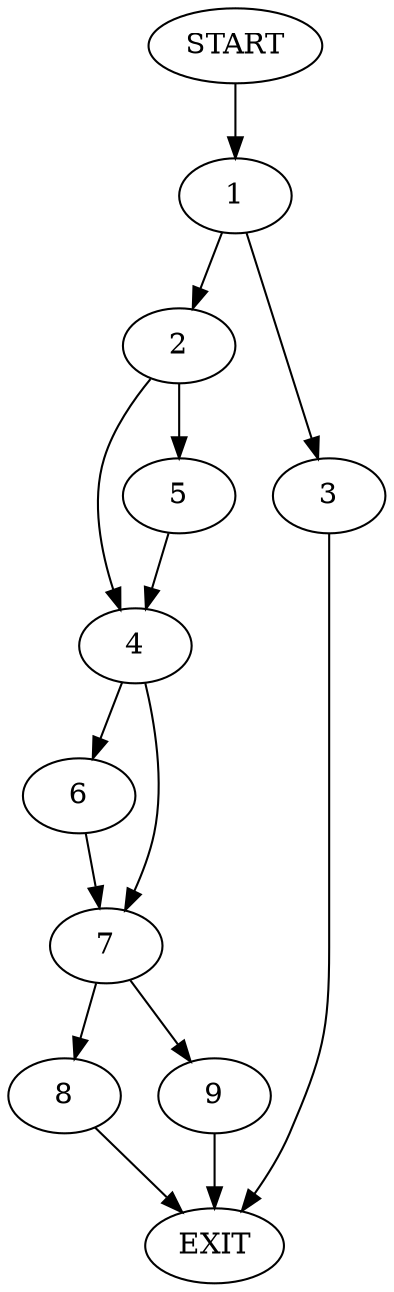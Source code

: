 digraph {
0 [label="START"]
10 [label="EXIT"]
0 -> 1
1 -> 2
1 -> 3
2 -> 4
2 -> 5
3 -> 10
4 -> 6
4 -> 7
5 -> 4
6 -> 7
7 -> 8
7 -> 9
8 -> 10
9 -> 10
}
